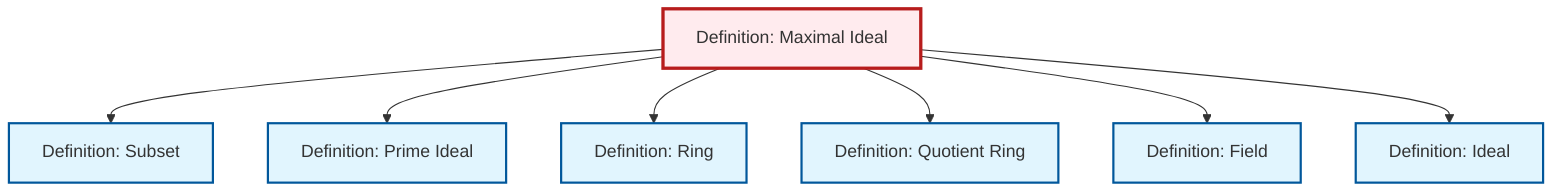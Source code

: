 graph TD
    classDef definition fill:#e1f5fe,stroke:#01579b,stroke-width:2px
    classDef theorem fill:#f3e5f5,stroke:#4a148c,stroke-width:2px
    classDef axiom fill:#fff3e0,stroke:#e65100,stroke-width:2px
    classDef example fill:#e8f5e9,stroke:#1b5e20,stroke-width:2px
    classDef current fill:#ffebee,stroke:#b71c1c,stroke-width:3px
    def-field["Definition: Field"]:::definition
    def-ring["Definition: Ring"]:::definition
    def-maximal-ideal["Definition: Maximal Ideal"]:::definition
    def-subset["Definition: Subset"]:::definition
    def-prime-ideal["Definition: Prime Ideal"]:::definition
    def-quotient-ring["Definition: Quotient Ring"]:::definition
    def-ideal["Definition: Ideal"]:::definition
    def-maximal-ideal --> def-subset
    def-maximal-ideal --> def-prime-ideal
    def-maximal-ideal --> def-ring
    def-maximal-ideal --> def-quotient-ring
    def-maximal-ideal --> def-field
    def-maximal-ideal --> def-ideal
    class def-maximal-ideal current